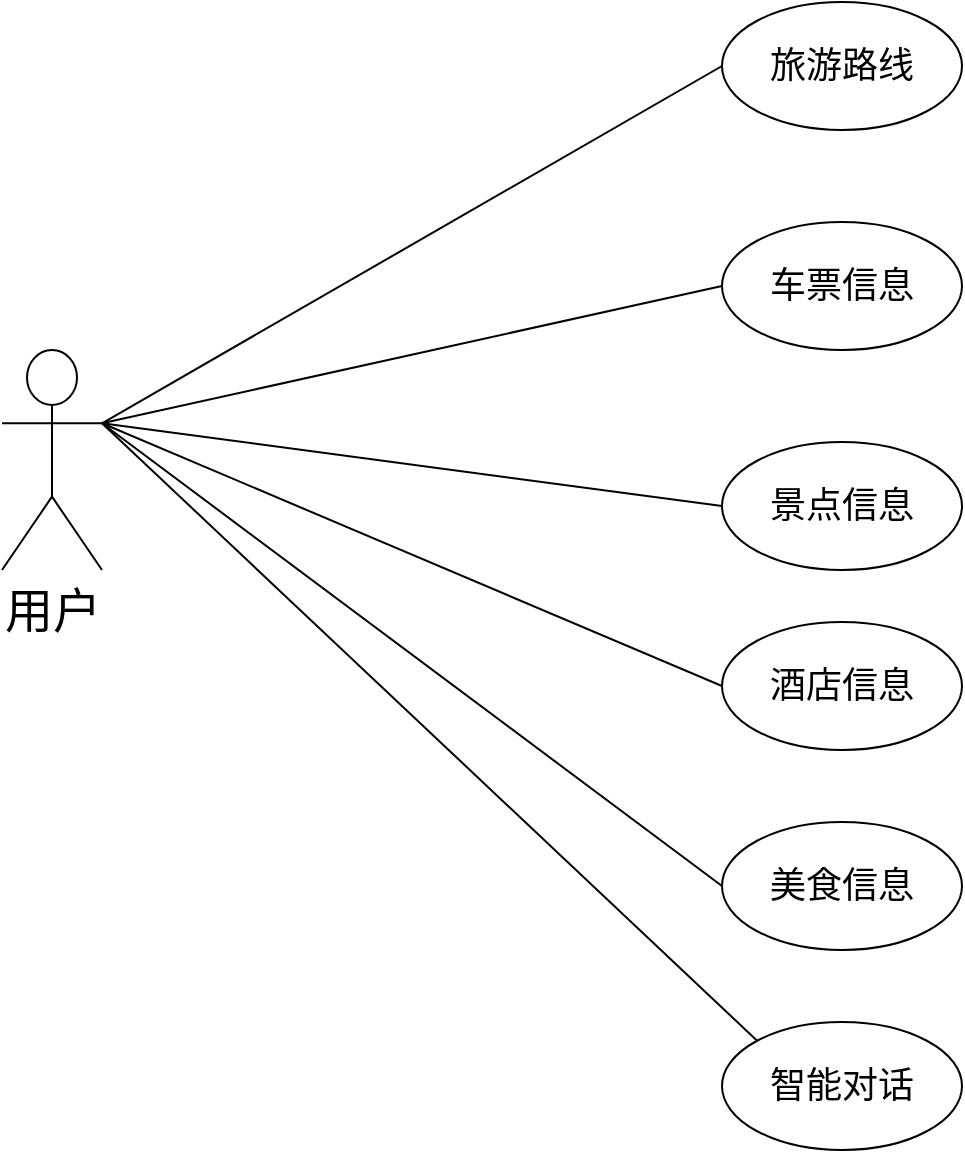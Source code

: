 <mxfile version="26.1.0">
  <diagram name="第 1 页" id="FZAtXH--1JHFpSCo6OQT">
    <mxGraphModel dx="2227" dy="3025" grid="1" gridSize="10" guides="1" tooltips="1" connect="1" arrows="1" fold="1" page="1" pageScale="1" pageWidth="827" pageHeight="1169" math="0" shadow="0">
      <root>
        <mxCell id="0" />
        <mxCell id="1" parent="0" />
        <mxCell id="ir-GsV6Cq0Wgvs_C2lxC-22" value="&lt;span style=&quot;font-size: 24px;&quot;&gt;用户&lt;/span&gt;" style="shape=umlActor;verticalLabelPosition=bottom;verticalAlign=top;html=1;outlineConnect=0;" parent="1" vertex="1">
          <mxGeometry x="-50" y="-1436" width="50" height="110" as="geometry" />
        </mxCell>
        <mxCell id="ir-GsV6Cq0Wgvs_C2lxC-27" value="&lt;font style=&quot;font-size: 18px;&quot;&gt;旅游路线&lt;/font&gt;" style="ellipse;whiteSpace=wrap;html=1;" parent="1" vertex="1">
          <mxGeometry x="310" y="-1610" width="120" height="64" as="geometry" />
        </mxCell>
        <mxCell id="ir-GsV6Cq0Wgvs_C2lxC-29" value="&lt;font style=&quot;font-size: 18px;&quot;&gt;车票信息&lt;/font&gt;" style="ellipse;whiteSpace=wrap;html=1;" parent="1" vertex="1">
          <mxGeometry x="310" y="-1500" width="120" height="64" as="geometry" />
        </mxCell>
        <mxCell id="ir-GsV6Cq0Wgvs_C2lxC-30" value="&lt;font style=&quot;font-size: 18px;&quot;&gt;景点信息&lt;/font&gt;" style="ellipse;whiteSpace=wrap;html=1;" parent="1" vertex="1">
          <mxGeometry x="310" y="-1390" width="120" height="64" as="geometry" />
        </mxCell>
        <mxCell id="ir-GsV6Cq0Wgvs_C2lxC-31" value="&lt;font style=&quot;font-size: 18px;&quot;&gt;酒店信息&lt;/font&gt;" style="ellipse;whiteSpace=wrap;html=1;" parent="1" vertex="1">
          <mxGeometry x="310" y="-1300" width="120" height="64" as="geometry" />
        </mxCell>
        <mxCell id="ir-GsV6Cq0Wgvs_C2lxC-32" value="&lt;font style=&quot;font-size: 18px;&quot;&gt;美食信息&lt;/font&gt;" style="ellipse;whiteSpace=wrap;html=1;" parent="1" vertex="1">
          <mxGeometry x="310" y="-1200" width="120" height="64" as="geometry" />
        </mxCell>
        <mxCell id="ir-GsV6Cq0Wgvs_C2lxC-37" value="" style="endArrow=none;html=1;rounded=0;exitX=1;exitY=0.333;exitDx=0;exitDy=0;exitPerimeter=0;entryX=0;entryY=0.5;entryDx=0;entryDy=0;" parent="1" source="ir-GsV6Cq0Wgvs_C2lxC-22" target="ir-GsV6Cq0Wgvs_C2lxC-27" edge="1">
          <mxGeometry width="50" height="50" relative="1" as="geometry">
            <mxPoint x="10" y="-1389" as="sourcePoint" />
            <mxPoint x="280" y="-1474" as="targetPoint" />
          </mxGeometry>
        </mxCell>
        <mxCell id="ir-GsV6Cq0Wgvs_C2lxC-39" value="" style="endArrow=none;html=1;rounded=0;exitX=1;exitY=0.333;exitDx=0;exitDy=0;exitPerimeter=0;entryX=0;entryY=0.5;entryDx=0;entryDy=0;" parent="1" source="ir-GsV6Cq0Wgvs_C2lxC-22" target="ir-GsV6Cq0Wgvs_C2lxC-29" edge="1">
          <mxGeometry width="50" height="50" relative="1" as="geometry">
            <mxPoint x="10" y="-1389" as="sourcePoint" />
            <mxPoint x="280" y="-1311" as="targetPoint" />
          </mxGeometry>
        </mxCell>
        <mxCell id="ir-GsV6Cq0Wgvs_C2lxC-40" value="" style="endArrow=none;html=1;rounded=0;entryX=0;entryY=0.5;entryDx=0;entryDy=0;exitX=1;exitY=0.333;exitDx=0;exitDy=0;exitPerimeter=0;" parent="1" source="ir-GsV6Cq0Wgvs_C2lxC-22" target="ir-GsV6Cq0Wgvs_C2lxC-30" edge="1">
          <mxGeometry width="50" height="50" relative="1" as="geometry">
            <mxPoint x="10" y="-1380" as="sourcePoint" />
            <mxPoint x="280" y="-1228" as="targetPoint" />
          </mxGeometry>
        </mxCell>
        <mxCell id="ir-GsV6Cq0Wgvs_C2lxC-41" value="" style="endArrow=none;html=1;rounded=0;entryX=0;entryY=0.5;entryDx=0;entryDy=0;exitX=1;exitY=0.333;exitDx=0;exitDy=0;exitPerimeter=0;" parent="1" source="ir-GsV6Cq0Wgvs_C2lxC-22" target="ir-GsV6Cq0Wgvs_C2lxC-31" edge="1">
          <mxGeometry width="50" height="50" relative="1" as="geometry">
            <mxPoint x="10" y="-1389" as="sourcePoint" />
            <mxPoint x="280" y="-1148" as="targetPoint" />
          </mxGeometry>
        </mxCell>
        <mxCell id="ir-GsV6Cq0Wgvs_C2lxC-42" value="" style="endArrow=none;html=1;rounded=0;entryX=0;entryY=0.5;entryDx=0;entryDy=0;exitX=1;exitY=0.333;exitDx=0;exitDy=0;exitPerimeter=0;" parent="1" source="ir-GsV6Cq0Wgvs_C2lxC-22" target="ir-GsV6Cq0Wgvs_C2lxC-32" edge="1">
          <mxGeometry width="50" height="50" relative="1" as="geometry">
            <mxPoint x="10" y="-1389" as="sourcePoint" />
            <mxPoint x="280" y="-1068" as="targetPoint" />
          </mxGeometry>
        </mxCell>
        <mxCell id="6F8o8oHA40rEvzCkaiHX-3" value="&lt;font style=&quot;font-size: 18px;&quot;&gt;智能对话&lt;/font&gt;" style="ellipse;whiteSpace=wrap;html=1;" vertex="1" parent="1">
          <mxGeometry x="310" y="-1100" width="120" height="64" as="geometry" />
        </mxCell>
        <mxCell id="6F8o8oHA40rEvzCkaiHX-4" value="" style="endArrow=none;html=1;rounded=0;entryX=0;entryY=0;entryDx=0;entryDy=0;exitX=1;exitY=0.333;exitDx=0;exitDy=0;exitPerimeter=0;" edge="1" parent="1" source="ir-GsV6Cq0Wgvs_C2lxC-22" target="6F8o8oHA40rEvzCkaiHX-3">
          <mxGeometry width="50" height="50" relative="1" as="geometry">
            <mxPoint x="10" y="-1389" as="sourcePoint" />
            <mxPoint x="320" y="-1158" as="targetPoint" />
          </mxGeometry>
        </mxCell>
      </root>
    </mxGraphModel>
  </diagram>
</mxfile>
